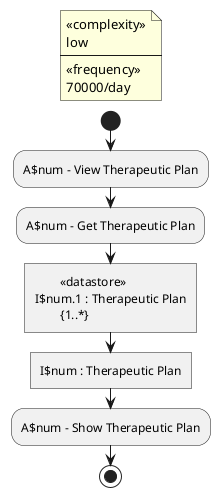 @startuml view_medical_records

!$num = 1

floating note
<<complexity>>
low
----
<<frequency>>
70000/day
end note

start
:A$num - View Therapeutic Plan; <<acceptEvent>>
!$num = $num + 1
:A$num - Get Therapeutic Plan;
:\t<<datastore>>
I$num.1 : Therapeutic Plan
\t{1..*}; <<task>>
:I$num : Therapeutic Plan; <<task>>
!$num = $num + 1

:A$num - Show Therapeutic Plan;

stop
@enduml
